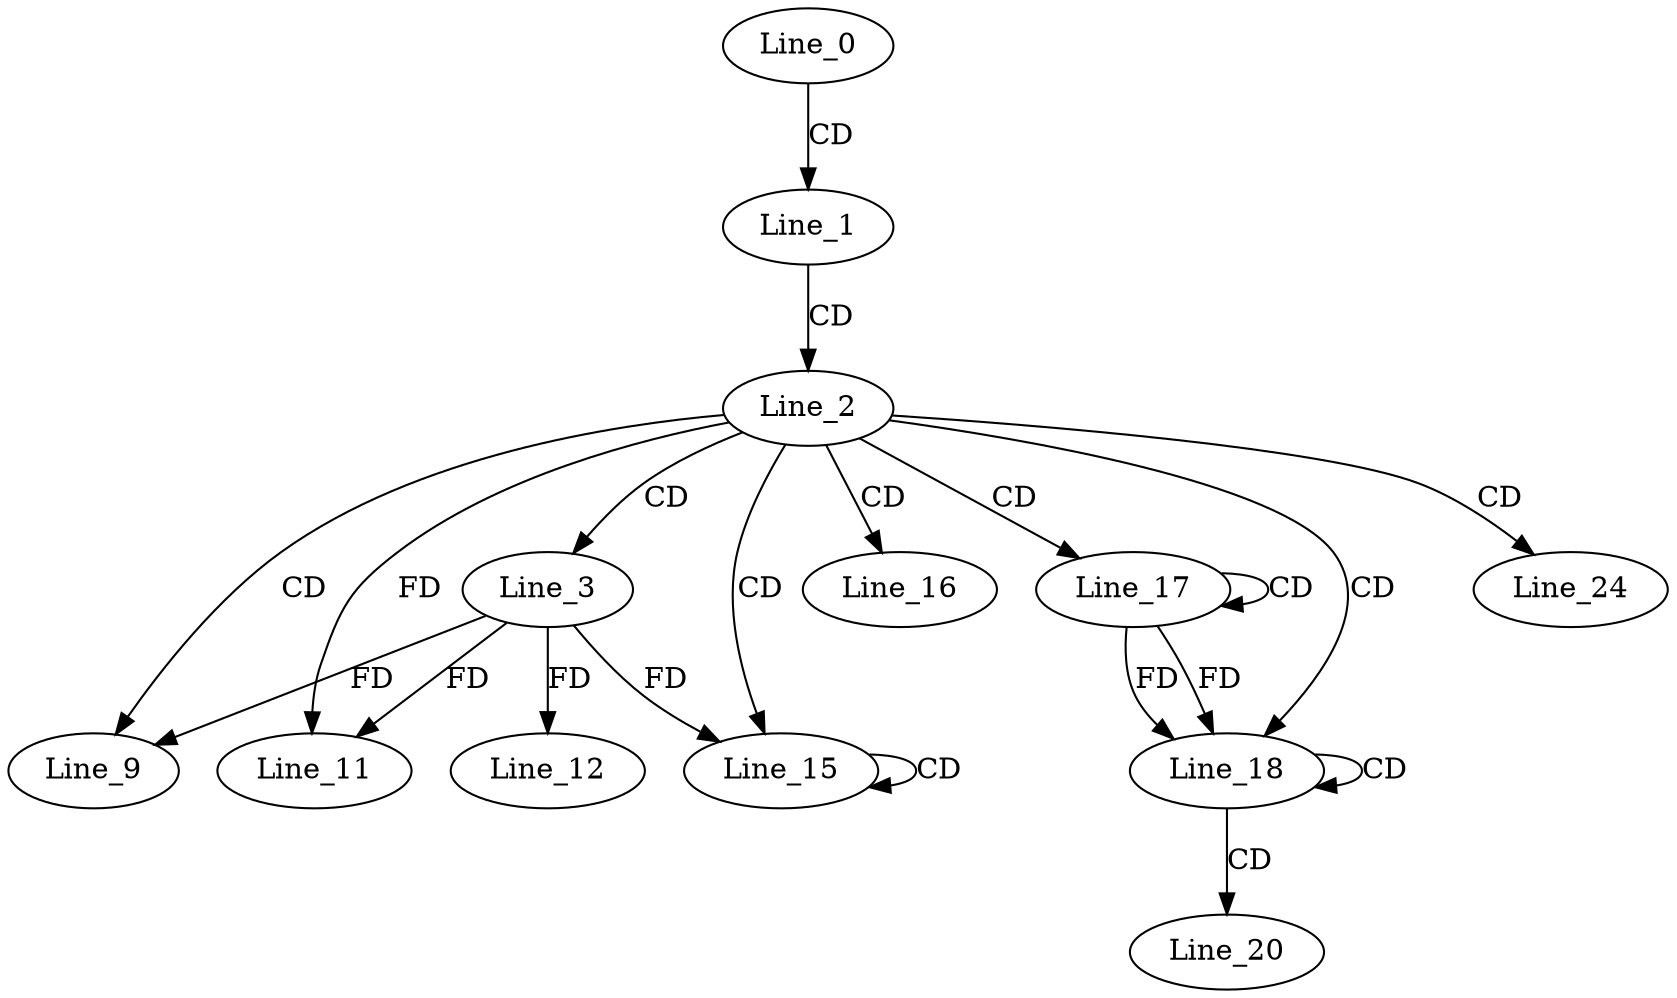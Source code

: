 digraph G {
  Line_0;
  Line_1;
  Line_2;
  Line_3;
  Line_9;
  Line_11;
  Line_11;
  Line_11;
  Line_12;
  Line_15;
  Line_15;
  Line_15;
  Line_16;
  Line_17;
  Line_17;
  Line_18;
  Line_18;
  Line_20;
  Line_24;
  Line_0 -> Line_1 [ label="CD" ];
  Line_1 -> Line_2 [ label="CD" ];
  Line_2 -> Line_3 [ label="CD" ];
  Line_2 -> Line_9 [ label="CD" ];
  Line_3 -> Line_9 [ label="FD" ];
  Line_3 -> Line_11 [ label="FD" ];
  Line_2 -> Line_11 [ label="FD" ];
  Line_3 -> Line_12 [ label="FD" ];
  Line_2 -> Line_15 [ label="CD" ];
  Line_15 -> Line_15 [ label="CD" ];
  Line_3 -> Line_15 [ label="FD" ];
  Line_2 -> Line_16 [ label="CD" ];
  Line_2 -> Line_17 [ label="CD" ];
  Line_17 -> Line_17 [ label="CD" ];
  Line_2 -> Line_18 [ label="CD" ];
  Line_17 -> Line_18 [ label="FD" ];
  Line_18 -> Line_18 [ label="CD" ];
  Line_17 -> Line_18 [ label="FD" ];
  Line_18 -> Line_20 [ label="CD" ];
  Line_2 -> Line_24 [ label="CD" ];
}
